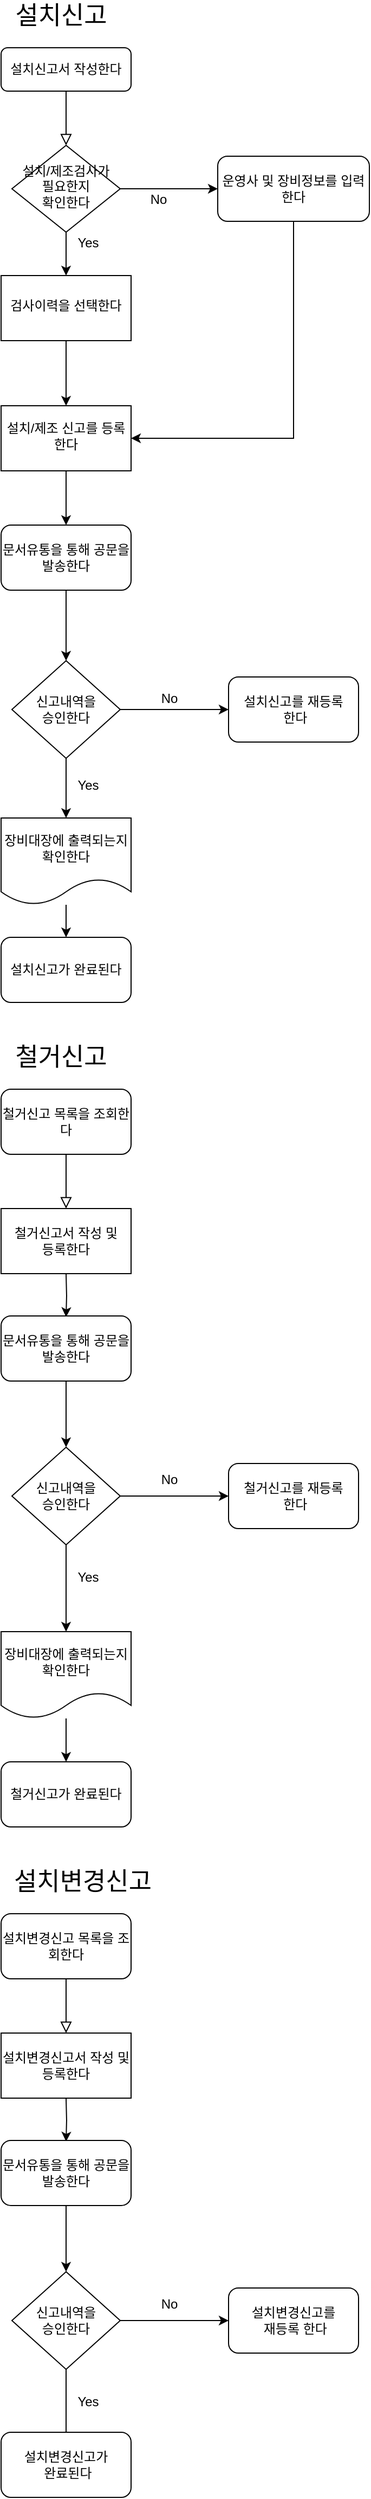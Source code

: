 <mxfile version="14.5.8" type="github">
  <diagram id="C5RBs43oDa-KdzZeNtuy" name="Page-1">
    <mxGraphModel dx="1422" dy="762" grid="1" gridSize="10" guides="1" tooltips="1" connect="1" arrows="1" fold="1" page="1" pageScale="1" pageWidth="827" pageHeight="1169" math="0" shadow="0">
      <root>
        <mxCell id="WIyWlLk6GJQsqaUBKTNV-0" />
        <mxCell id="WIyWlLk6GJQsqaUBKTNV-1" parent="WIyWlLk6GJQsqaUBKTNV-0" />
        <mxCell id="WIyWlLk6GJQsqaUBKTNV-2" value="" style="rounded=0;html=1;jettySize=auto;orthogonalLoop=1;fontSize=11;endArrow=block;endFill=0;endSize=8;strokeWidth=1;shadow=0;labelBackgroundColor=none;edgeStyle=orthogonalEdgeStyle;" parent="WIyWlLk6GJQsqaUBKTNV-1" source="WIyWlLk6GJQsqaUBKTNV-3" target="WIyWlLk6GJQsqaUBKTNV-6" edge="1">
          <mxGeometry relative="1" as="geometry" />
        </mxCell>
        <mxCell id="WIyWlLk6GJQsqaUBKTNV-3" value="설치신고서 작성한다" style="rounded=1;whiteSpace=wrap;html=1;fontSize=12;glass=0;strokeWidth=1;shadow=0;" parent="WIyWlLk6GJQsqaUBKTNV-1" vertex="1">
          <mxGeometry x="160" y="80" width="120" height="40" as="geometry" />
        </mxCell>
        <mxCell id="Ld-m0rTdNNkQz6go5yyE-4" value="" style="edgeStyle=orthogonalEdgeStyle;rounded=0;orthogonalLoop=1;jettySize=auto;html=1;" parent="WIyWlLk6GJQsqaUBKTNV-1" source="WIyWlLk6GJQsqaUBKTNV-6" target="WIyWlLk6GJQsqaUBKTNV-7" edge="1">
          <mxGeometry relative="1" as="geometry" />
        </mxCell>
        <mxCell id="Ld-m0rTdNNkQz6go5yyE-38" value="" style="edgeStyle=orthogonalEdgeStyle;rounded=0;orthogonalLoop=1;jettySize=auto;html=1;" parent="WIyWlLk6GJQsqaUBKTNV-1" source="WIyWlLk6GJQsqaUBKTNV-6" target="Ld-m0rTdNNkQz6go5yyE-37" edge="1">
          <mxGeometry relative="1" as="geometry" />
        </mxCell>
        <mxCell id="WIyWlLk6GJQsqaUBKTNV-6" value="설치/제조검사가&lt;br&gt;필요한지&lt;br&gt;확인한다" style="rhombus;whiteSpace=wrap;html=1;shadow=0;fontFamily=Helvetica;fontSize=12;align=center;strokeWidth=1;spacing=6;spacingTop=-4;" parent="WIyWlLk6GJQsqaUBKTNV-1" vertex="1">
          <mxGeometry x="170" y="170" width="100" height="80" as="geometry" />
        </mxCell>
        <mxCell id="Ld-m0rTdNNkQz6go5yyE-19" style="edgeStyle=orthogonalEdgeStyle;rounded=0;orthogonalLoop=1;jettySize=auto;html=1;entryX=1;entryY=0.5;entryDx=0;entryDy=0;" parent="WIyWlLk6GJQsqaUBKTNV-1" source="WIyWlLk6GJQsqaUBKTNV-7" target="Ld-m0rTdNNkQz6go5yyE-39" edge="1">
          <mxGeometry relative="1" as="geometry">
            <mxPoint x="290" y="440" as="targetPoint" />
            <Array as="points">
              <mxPoint x="430" y="440" />
            </Array>
          </mxGeometry>
        </mxCell>
        <mxCell id="WIyWlLk6GJQsqaUBKTNV-7" value="운영사 및 장비정보를 입력한다" style="rounded=1;whiteSpace=wrap;html=1;fontSize=12;glass=0;strokeWidth=1;shadow=0;" parent="WIyWlLk6GJQsqaUBKTNV-1" vertex="1">
          <mxGeometry x="360" y="180" width="140" height="60" as="geometry" />
        </mxCell>
        <mxCell id="Ld-m0rTdNNkQz6go5yyE-5" value="No" style="text;html=1;align=center;verticalAlign=middle;resizable=0;points=[];autosize=1;" parent="WIyWlLk6GJQsqaUBKTNV-1" vertex="1">
          <mxGeometry x="290" y="210" width="30" height="20" as="geometry" />
        </mxCell>
        <mxCell id="Ld-m0rTdNNkQz6go5yyE-27" value="" style="edgeStyle=orthogonalEdgeStyle;rounded=0;orthogonalLoop=1;jettySize=auto;html=1;entryX=0.5;entryY=0;entryDx=0;entryDy=0;" parent="WIyWlLk6GJQsqaUBKTNV-1" source="Ld-m0rTdNNkQz6go5yyE-20" target="Ld-m0rTdNNkQz6go5yyE-28" edge="1">
          <mxGeometry relative="1" as="geometry">
            <mxPoint x="220" y="655" as="targetPoint" />
          </mxGeometry>
        </mxCell>
        <mxCell id="Ld-m0rTdNNkQz6go5yyE-20" value="문서유통을 통해 공문을 발송한다" style="whiteSpace=wrap;html=1;rounded=1;shadow=0;strokeWidth=1;glass=0;" parent="WIyWlLk6GJQsqaUBKTNV-1" vertex="1">
          <mxGeometry x="160" y="520" width="120" height="60" as="geometry" />
        </mxCell>
        <mxCell id="Ld-m0rTdNNkQz6go5yyE-46" value="" style="edgeStyle=orthogonalEdgeStyle;rounded=0;orthogonalLoop=1;jettySize=auto;html=1;" parent="WIyWlLk6GJQsqaUBKTNV-1" source="Ld-m0rTdNNkQz6go5yyE-28" target="Ld-m0rTdNNkQz6go5yyE-32" edge="1">
          <mxGeometry relative="1" as="geometry" />
        </mxCell>
        <mxCell id="lxTzyP9Jyycn0VTd-L1F-40" value="" style="edgeStyle=orthogonalEdgeStyle;rounded=0;orthogonalLoop=1;jettySize=auto;html=1;" edge="1" parent="WIyWlLk6GJQsqaUBKTNV-1" source="Ld-m0rTdNNkQz6go5yyE-28" target="lxTzyP9Jyycn0VTd-L1F-34">
          <mxGeometry relative="1" as="geometry" />
        </mxCell>
        <mxCell id="Ld-m0rTdNNkQz6go5yyE-28" value="신고내역을 &lt;br&gt;승인한다" style="rhombus;whiteSpace=wrap;html=1;" parent="WIyWlLk6GJQsqaUBKTNV-1" vertex="1">
          <mxGeometry x="170" y="645" width="100" height="90" as="geometry" />
        </mxCell>
        <mxCell id="Ld-m0rTdNNkQz6go5yyE-31" value="No" style="text;html=1;align=center;verticalAlign=middle;resizable=0;points=[];autosize=1;" parent="WIyWlLk6GJQsqaUBKTNV-1" vertex="1">
          <mxGeometry x="300" y="670" width="30" height="20" as="geometry" />
        </mxCell>
        <mxCell id="Ld-m0rTdNNkQz6go5yyE-32" value="설치신고를 재등록&lt;br&gt;&amp;nbsp;한다" style="rounded=1;whiteSpace=wrap;html=1;" parent="WIyWlLk6GJQsqaUBKTNV-1" vertex="1">
          <mxGeometry x="370" y="660" width="120" height="60" as="geometry" />
        </mxCell>
        <mxCell id="Ld-m0rTdNNkQz6go5yyE-40" value="" style="edgeStyle=orthogonalEdgeStyle;rounded=0;orthogonalLoop=1;jettySize=auto;html=1;" parent="WIyWlLk6GJQsqaUBKTNV-1" source="Ld-m0rTdNNkQz6go5yyE-37" target="Ld-m0rTdNNkQz6go5yyE-39" edge="1">
          <mxGeometry relative="1" as="geometry" />
        </mxCell>
        <mxCell id="Ld-m0rTdNNkQz6go5yyE-37" value="검사이력을 선택한다" style="whiteSpace=wrap;html=1;shadow=0;strokeWidth=1;spacing=6;spacingTop=-4;" parent="WIyWlLk6GJQsqaUBKTNV-1" vertex="1">
          <mxGeometry x="160" y="290" width="120" height="60" as="geometry" />
        </mxCell>
        <mxCell id="Ld-m0rTdNNkQz6go5yyE-45" value="" style="edgeStyle=orthogonalEdgeStyle;rounded=0;orthogonalLoop=1;jettySize=auto;html=1;" parent="WIyWlLk6GJQsqaUBKTNV-1" source="Ld-m0rTdNNkQz6go5yyE-39" target="Ld-m0rTdNNkQz6go5yyE-20" edge="1">
          <mxGeometry relative="1" as="geometry" />
        </mxCell>
        <mxCell id="Ld-m0rTdNNkQz6go5yyE-39" value="&lt;span&gt;설치/제조 신고를 등록한다&lt;/span&gt;" style="whiteSpace=wrap;html=1;shadow=0;strokeWidth=1;spacing=6;spacingTop=-4;" parent="WIyWlLk6GJQsqaUBKTNV-1" vertex="1">
          <mxGeometry x="160" y="410" width="120" height="60" as="geometry" />
        </mxCell>
        <mxCell id="Ld-m0rTdNNkQz6go5yyE-41" value="Yes" style="text;html=1;align=center;verticalAlign=middle;resizable=0;points=[];autosize=1;" parent="WIyWlLk6GJQsqaUBKTNV-1" vertex="1">
          <mxGeometry x="220" y="250" width="40" height="20" as="geometry" />
        </mxCell>
        <mxCell id="Ld-m0rTdNNkQz6go5yyE-42" value="Yes" style="text;html=1;align=center;verticalAlign=middle;resizable=0;points=[];autosize=1;" parent="WIyWlLk6GJQsqaUBKTNV-1" vertex="1">
          <mxGeometry x="220" y="750" width="40" height="20" as="geometry" />
        </mxCell>
        <mxCell id="Ld-m0rTdNNkQz6go5yyE-43" value="설치신고가 완료된다" style="rounded=1;whiteSpace=wrap;html=1;" parent="WIyWlLk6GJQsqaUBKTNV-1" vertex="1">
          <mxGeometry x="160" y="900" width="120" height="60" as="geometry" />
        </mxCell>
        <mxCell id="lxTzyP9Jyycn0VTd-L1F-11" value="" style="rounded=0;html=1;jettySize=auto;orthogonalLoop=1;fontSize=11;endArrow=block;endFill=0;endSize=8;strokeWidth=1;shadow=0;labelBackgroundColor=none;edgeStyle=orthogonalEdgeStyle;" edge="1" parent="WIyWlLk6GJQsqaUBKTNV-1" source="lxTzyP9Jyycn0VTd-L1F-12" target="lxTzyP9Jyycn0VTd-L1F-33">
          <mxGeometry relative="1" as="geometry">
            <mxPoint x="220" y="1130" as="targetPoint" />
          </mxGeometry>
        </mxCell>
        <mxCell id="lxTzyP9Jyycn0VTd-L1F-12" value="철거신고 목록을 조회한다" style="rounded=1;whiteSpace=wrap;html=1;fontSize=12;glass=0;strokeWidth=1;shadow=0;" vertex="1" parent="WIyWlLk6GJQsqaUBKTNV-1">
          <mxGeometry x="160" y="1040" width="120" height="60" as="geometry" />
        </mxCell>
        <mxCell id="lxTzyP9Jyycn0VTd-L1F-14" value="" style="edgeStyle=orthogonalEdgeStyle;rounded=0;orthogonalLoop=1;jettySize=auto;html=1;" edge="1" parent="WIyWlLk6GJQsqaUBKTNV-1">
          <mxGeometry relative="1" as="geometry">
            <mxPoint x="220" y="1210" as="sourcePoint" />
            <mxPoint x="220" y="1250" as="targetPoint" />
          </mxGeometry>
        </mxCell>
        <mxCell id="lxTzyP9Jyycn0VTd-L1F-19" value="" style="edgeStyle=orthogonalEdgeStyle;rounded=0;orthogonalLoop=1;jettySize=auto;html=1;entryX=0.5;entryY=0;entryDx=0;entryDy=0;" edge="1" parent="WIyWlLk6GJQsqaUBKTNV-1" source="lxTzyP9Jyycn0VTd-L1F-20" target="lxTzyP9Jyycn0VTd-L1F-23">
          <mxGeometry relative="1" as="geometry">
            <mxPoint x="220" y="1615" as="targetPoint" />
          </mxGeometry>
        </mxCell>
        <mxCell id="lxTzyP9Jyycn0VTd-L1F-20" value="문서유통을 통해 공문을 발송한다" style="whiteSpace=wrap;html=1;rounded=1;shadow=0;strokeWidth=1;glass=0;" vertex="1" parent="WIyWlLk6GJQsqaUBKTNV-1">
          <mxGeometry x="160" y="1249" width="120" height="60" as="geometry" />
        </mxCell>
        <mxCell id="lxTzyP9Jyycn0VTd-L1F-21" value="" style="edgeStyle=orthogonalEdgeStyle;rounded=0;orthogonalLoop=1;jettySize=auto;html=1;entryX=0.5;entryY=0;entryDx=0;entryDy=0;" edge="1" parent="WIyWlLk6GJQsqaUBKTNV-1" source="lxTzyP9Jyycn0VTd-L1F-23" target="lxTzyP9Jyycn0VTd-L1F-36">
          <mxGeometry relative="1" as="geometry">
            <mxPoint x="220" y="1790" as="targetPoint" />
          </mxGeometry>
        </mxCell>
        <mxCell id="lxTzyP9Jyycn0VTd-L1F-22" value="" style="edgeStyle=orthogonalEdgeStyle;rounded=0;orthogonalLoop=1;jettySize=auto;html=1;" edge="1" parent="WIyWlLk6GJQsqaUBKTNV-1" source="lxTzyP9Jyycn0VTd-L1F-23" target="lxTzyP9Jyycn0VTd-L1F-25">
          <mxGeometry relative="1" as="geometry" />
        </mxCell>
        <mxCell id="lxTzyP9Jyycn0VTd-L1F-23" value="신고내역을 &lt;br&gt;승인한다" style="rhombus;whiteSpace=wrap;html=1;" vertex="1" parent="WIyWlLk6GJQsqaUBKTNV-1">
          <mxGeometry x="170" y="1370" width="100" height="90" as="geometry" />
        </mxCell>
        <mxCell id="lxTzyP9Jyycn0VTd-L1F-24" value="No" style="text;html=1;align=center;verticalAlign=middle;resizable=0;points=[];autosize=1;" vertex="1" parent="WIyWlLk6GJQsqaUBKTNV-1">
          <mxGeometry x="300" y="1390" width="30" height="20" as="geometry" />
        </mxCell>
        <mxCell id="lxTzyP9Jyycn0VTd-L1F-25" value="철거신고를 재등록&lt;br&gt;&amp;nbsp;한다" style="rounded=1;whiteSpace=wrap;html=1;" vertex="1" parent="WIyWlLk6GJQsqaUBKTNV-1">
          <mxGeometry x="370" y="1385" width="120" height="60" as="geometry" />
        </mxCell>
        <mxCell id="lxTzyP9Jyycn0VTd-L1F-31" value="Yes" style="text;html=1;align=center;verticalAlign=middle;resizable=0;points=[];autosize=1;" vertex="1" parent="WIyWlLk6GJQsqaUBKTNV-1">
          <mxGeometry x="220" y="1480" width="40" height="20" as="geometry" />
        </mxCell>
        <mxCell id="lxTzyP9Jyycn0VTd-L1F-32" value="철거신고가 완료된다" style="rounded=1;whiteSpace=wrap;html=1;" vertex="1" parent="WIyWlLk6GJQsqaUBKTNV-1">
          <mxGeometry x="160" y="1660" width="120" height="60" as="geometry" />
        </mxCell>
        <mxCell id="lxTzyP9Jyycn0VTd-L1F-33" value="철거신고서 작성 및&lt;br&gt;등록한다" style="rounded=0;whiteSpace=wrap;html=1;" vertex="1" parent="WIyWlLk6GJQsqaUBKTNV-1">
          <mxGeometry x="160" y="1150" width="120" height="60" as="geometry" />
        </mxCell>
        <mxCell id="lxTzyP9Jyycn0VTd-L1F-41" value="" style="edgeStyle=orthogonalEdgeStyle;rounded=0;orthogonalLoop=1;jettySize=auto;html=1;" edge="1" parent="WIyWlLk6GJQsqaUBKTNV-1" source="lxTzyP9Jyycn0VTd-L1F-34" target="Ld-m0rTdNNkQz6go5yyE-43">
          <mxGeometry relative="1" as="geometry" />
        </mxCell>
        <mxCell id="lxTzyP9Jyycn0VTd-L1F-34" value="장비대장에 출력되는지 확인한다" style="shape=document;whiteSpace=wrap;html=1;boundedLbl=1;" vertex="1" parent="WIyWlLk6GJQsqaUBKTNV-1">
          <mxGeometry x="160" y="790" width="120" height="80" as="geometry" />
        </mxCell>
        <mxCell id="lxTzyP9Jyycn0VTd-L1F-38" value="" style="edgeStyle=orthogonalEdgeStyle;rounded=0;orthogonalLoop=1;jettySize=auto;html=1;" edge="1" parent="WIyWlLk6GJQsqaUBKTNV-1" source="lxTzyP9Jyycn0VTd-L1F-36" target="lxTzyP9Jyycn0VTd-L1F-32">
          <mxGeometry relative="1" as="geometry" />
        </mxCell>
        <mxCell id="lxTzyP9Jyycn0VTd-L1F-36" value="장비대장에 출력되는지 확인한다" style="shape=document;whiteSpace=wrap;html=1;boundedLbl=1;" vertex="1" parent="WIyWlLk6GJQsqaUBKTNV-1">
          <mxGeometry x="160" y="1540" width="120" height="80" as="geometry" />
        </mxCell>
        <mxCell id="lxTzyP9Jyycn0VTd-L1F-42" value="" style="rounded=0;html=1;jettySize=auto;orthogonalLoop=1;fontSize=11;endArrow=block;endFill=0;endSize=8;strokeWidth=1;shadow=0;labelBackgroundColor=none;edgeStyle=orthogonalEdgeStyle;" edge="1" parent="WIyWlLk6GJQsqaUBKTNV-1" source="lxTzyP9Jyycn0VTd-L1F-43" target="lxTzyP9Jyycn0VTd-L1F-55">
          <mxGeometry relative="1" as="geometry">
            <mxPoint x="220" y="1890" as="targetPoint" />
          </mxGeometry>
        </mxCell>
        <mxCell id="lxTzyP9Jyycn0VTd-L1F-43" value="설치변경신고 목록을 조회한다" style="rounded=1;whiteSpace=wrap;html=1;fontSize=12;glass=0;strokeWidth=1;shadow=0;" vertex="1" parent="WIyWlLk6GJQsqaUBKTNV-1">
          <mxGeometry x="160" y="1800" width="120" height="60" as="geometry" />
        </mxCell>
        <mxCell id="lxTzyP9Jyycn0VTd-L1F-44" value="" style="edgeStyle=orthogonalEdgeStyle;rounded=0;orthogonalLoop=1;jettySize=auto;html=1;" edge="1" parent="WIyWlLk6GJQsqaUBKTNV-1">
          <mxGeometry relative="1" as="geometry">
            <mxPoint x="220" y="1970" as="sourcePoint" />
            <mxPoint x="220" y="2010" as="targetPoint" />
          </mxGeometry>
        </mxCell>
        <mxCell id="lxTzyP9Jyycn0VTd-L1F-45" value="" style="edgeStyle=orthogonalEdgeStyle;rounded=0;orthogonalLoop=1;jettySize=auto;html=1;entryX=0.5;entryY=0;entryDx=0;entryDy=0;" edge="1" parent="WIyWlLk6GJQsqaUBKTNV-1" source="lxTzyP9Jyycn0VTd-L1F-46" target="lxTzyP9Jyycn0VTd-L1F-49">
          <mxGeometry relative="1" as="geometry">
            <mxPoint x="220" y="2375" as="targetPoint" />
          </mxGeometry>
        </mxCell>
        <mxCell id="lxTzyP9Jyycn0VTd-L1F-46" value="문서유통을 통해 공문을 발송한다" style="whiteSpace=wrap;html=1;rounded=1;shadow=0;strokeWidth=1;glass=0;" vertex="1" parent="WIyWlLk6GJQsqaUBKTNV-1">
          <mxGeometry x="160" y="2009" width="120" height="60" as="geometry" />
        </mxCell>
        <mxCell id="lxTzyP9Jyycn0VTd-L1F-47" value="" style="edgeStyle=orthogonalEdgeStyle;rounded=0;orthogonalLoop=1;jettySize=auto;html=1;entryX=0.5;entryY=0;entryDx=0;entryDy=0;" edge="1" parent="WIyWlLk6GJQsqaUBKTNV-1" source="lxTzyP9Jyycn0VTd-L1F-49">
          <mxGeometry relative="1" as="geometry">
            <mxPoint x="220" y="2300" as="targetPoint" />
          </mxGeometry>
        </mxCell>
        <mxCell id="lxTzyP9Jyycn0VTd-L1F-48" value="" style="edgeStyle=orthogonalEdgeStyle;rounded=0;orthogonalLoop=1;jettySize=auto;html=1;" edge="1" parent="WIyWlLk6GJQsqaUBKTNV-1" source="lxTzyP9Jyycn0VTd-L1F-49" target="lxTzyP9Jyycn0VTd-L1F-51">
          <mxGeometry relative="1" as="geometry" />
        </mxCell>
        <mxCell id="lxTzyP9Jyycn0VTd-L1F-49" value="신고내역을 &lt;br&gt;승인한다" style="rhombus;whiteSpace=wrap;html=1;" vertex="1" parent="WIyWlLk6GJQsqaUBKTNV-1">
          <mxGeometry x="170" y="2130" width="100" height="90" as="geometry" />
        </mxCell>
        <mxCell id="lxTzyP9Jyycn0VTd-L1F-50" value="No" style="text;html=1;align=center;verticalAlign=middle;resizable=0;points=[];autosize=1;" vertex="1" parent="WIyWlLk6GJQsqaUBKTNV-1">
          <mxGeometry x="300" y="2150" width="30" height="20" as="geometry" />
        </mxCell>
        <mxCell id="lxTzyP9Jyycn0VTd-L1F-51" value="설치변경신고를&lt;br&gt;&amp;nbsp;재등록 한다" style="rounded=1;whiteSpace=wrap;html=1;" vertex="1" parent="WIyWlLk6GJQsqaUBKTNV-1">
          <mxGeometry x="370" y="2145" width="120" height="60" as="geometry" />
        </mxCell>
        <mxCell id="lxTzyP9Jyycn0VTd-L1F-53" value="Yes" style="text;html=1;align=center;verticalAlign=middle;resizable=0;points=[];autosize=1;" vertex="1" parent="WIyWlLk6GJQsqaUBKTNV-1">
          <mxGeometry x="220" y="2240" width="40" height="20" as="geometry" />
        </mxCell>
        <mxCell id="lxTzyP9Jyycn0VTd-L1F-54" value="설치변경신고가&lt;br&gt;&amp;nbsp;완료된다" style="rounded=1;whiteSpace=wrap;html=1;" vertex="1" parent="WIyWlLk6GJQsqaUBKTNV-1">
          <mxGeometry x="160" y="2278" width="120" height="60" as="geometry" />
        </mxCell>
        <mxCell id="lxTzyP9Jyycn0VTd-L1F-55" value="설치변경신고서 작성 및 등록한다" style="rounded=0;whiteSpace=wrap;html=1;" vertex="1" parent="WIyWlLk6GJQsqaUBKTNV-1">
          <mxGeometry x="160" y="1910" width="120" height="60" as="geometry" />
        </mxCell>
        <mxCell id="lxTzyP9Jyycn0VTd-L1F-59" value="&lt;font style=&quot;font-size: 23px&quot;&gt;설치신고&lt;/font&gt;" style="text;html=1;align=center;verticalAlign=middle;resizable=0;points=[];autosize=1;strokeColor=none;" vertex="1" parent="WIyWlLk6GJQsqaUBKTNV-1">
          <mxGeometry x="160" y="40" width="110" height="20" as="geometry" />
        </mxCell>
        <mxCell id="lxTzyP9Jyycn0VTd-L1F-60" value="&lt;font style=&quot;font-size: 23px&quot;&gt;설치변경신고&lt;/font&gt;" style="text;html=1;align=center;verticalAlign=middle;resizable=0;points=[];autosize=1;strokeColor=none;" vertex="1" parent="WIyWlLk6GJQsqaUBKTNV-1">
          <mxGeometry x="160" y="1760" width="150" height="20" as="geometry" />
        </mxCell>
        <mxCell id="lxTzyP9Jyycn0VTd-L1F-61" value="&lt;font style=&quot;font-size: 23px&quot;&gt;철거신고&lt;/font&gt;" style="text;html=1;align=center;verticalAlign=middle;resizable=0;points=[];autosize=1;strokeColor=none;" vertex="1" parent="WIyWlLk6GJQsqaUBKTNV-1">
          <mxGeometry x="160" y="1000" width="110" height="20" as="geometry" />
        </mxCell>
      </root>
    </mxGraphModel>
  </diagram>
</mxfile>
